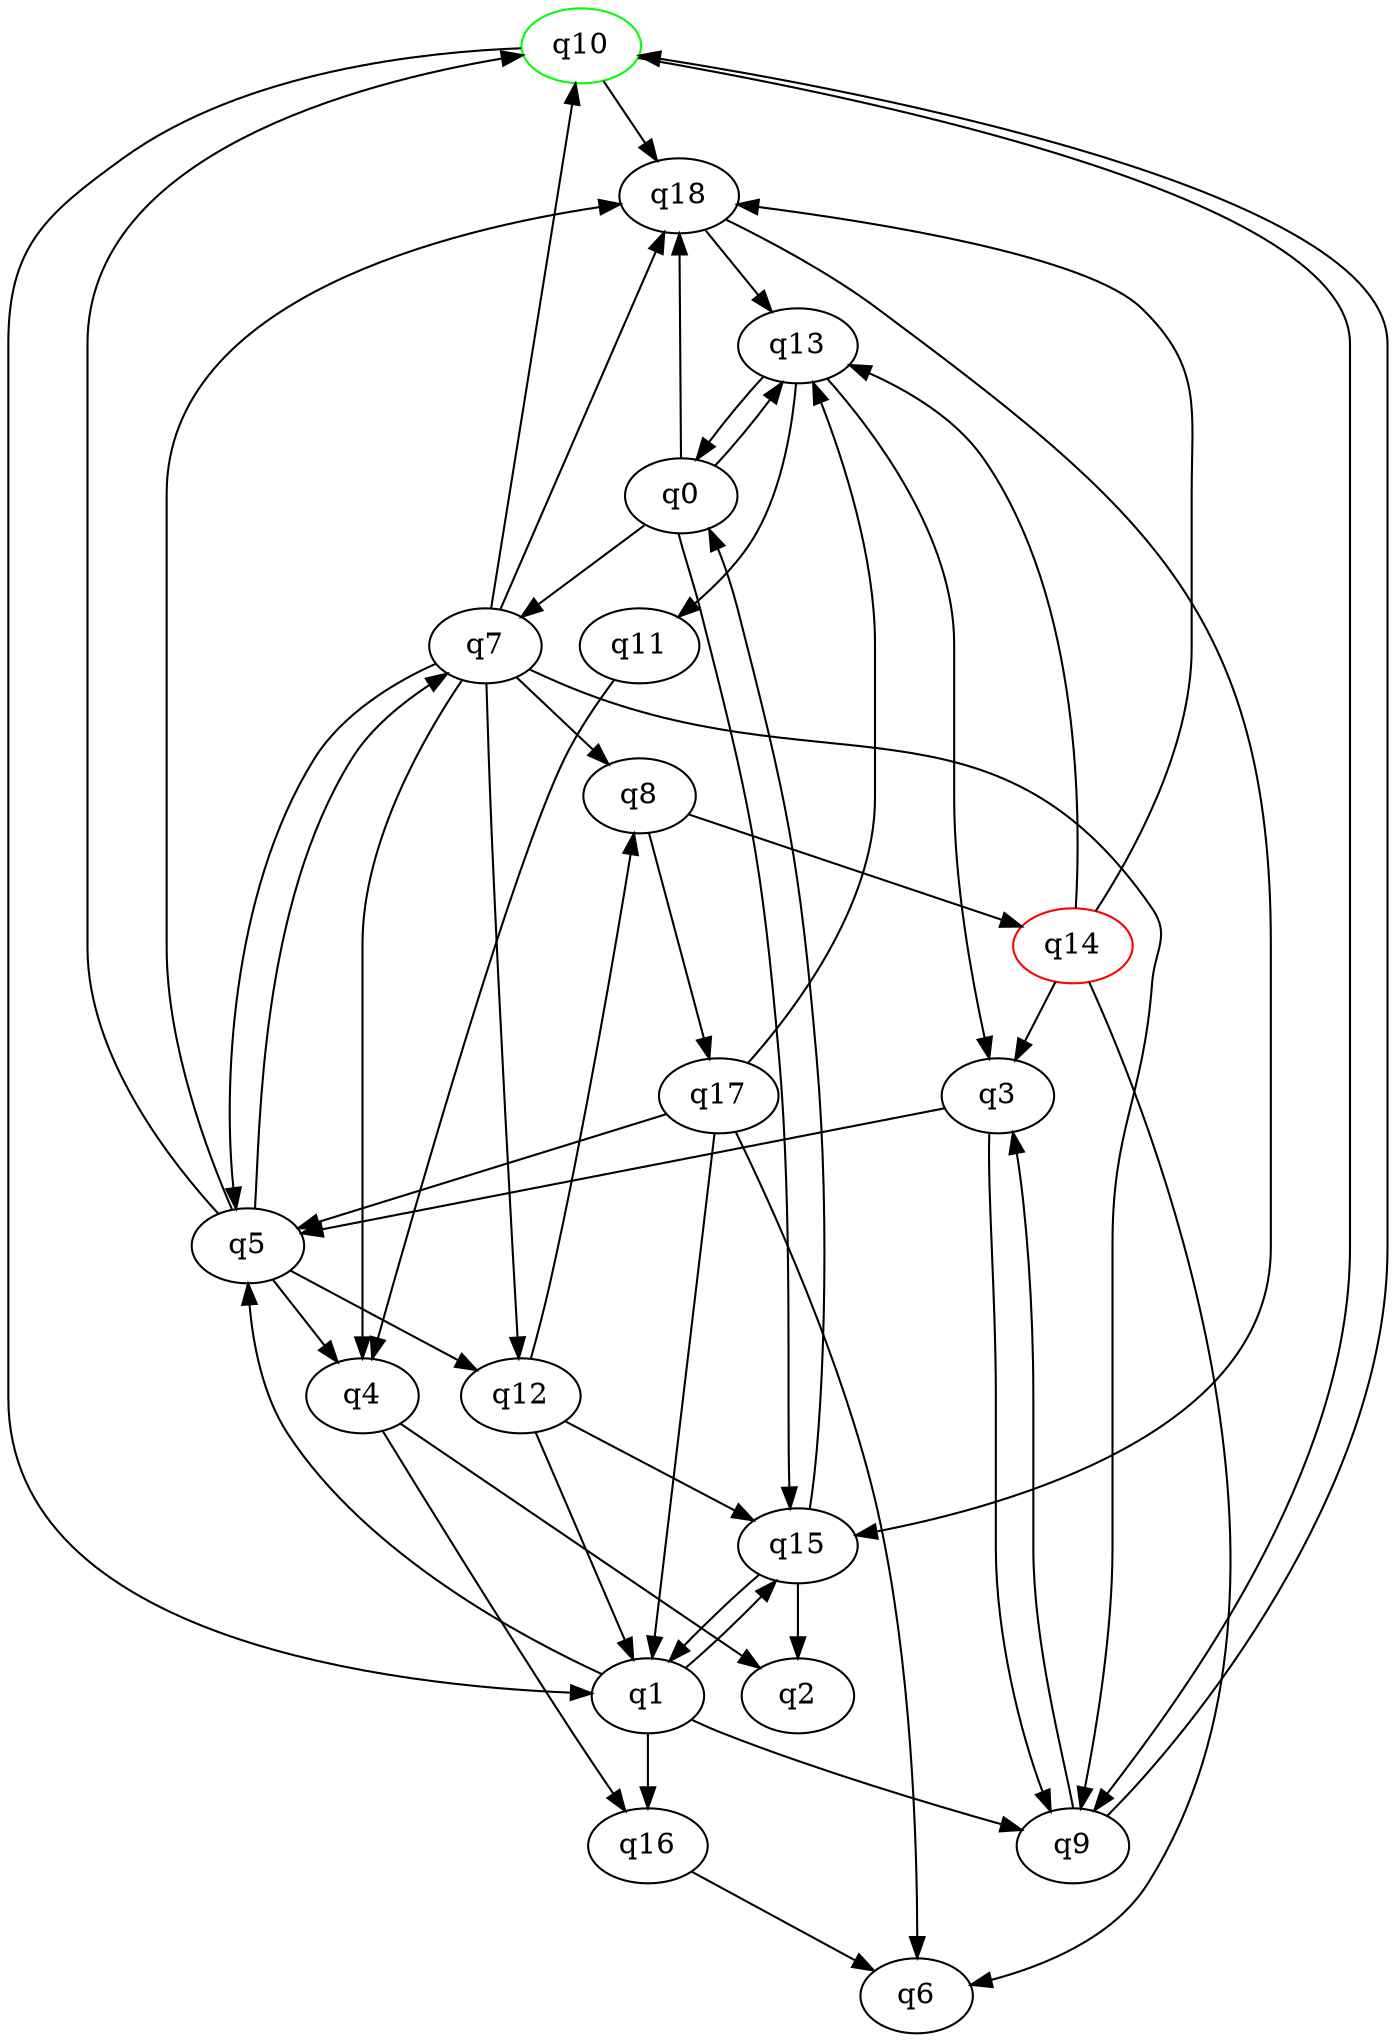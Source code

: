 digraph A{
q10 [initial=1,color=green];
q14 [final=1,color=red];
q0 -> q7;
q0 -> q13;
q0 -> q15;
q0 -> q18;
q1 -> q5;
q1 -> q9;
q1 -> q15;
q1 -> q16;
q3 -> q5;
q3 -> q9;
q4 -> q2;
q4 -> q16;
q5 -> q4;
q5 -> q7;
q5 -> q10;
q5 -> q12;
q5 -> q18;
q7 -> q4;
q7 -> q5;
q7 -> q8;
q7 -> q9;
q7 -> q10;
q7 -> q12;
q7 -> q18;
q8 -> q14;
q8 -> q17;
q9 -> q3;
q9 -> q10;
q10 -> q1;
q10 -> q9;
q10 -> q18;
q11 -> q4;
q12 -> q1;
q12 -> q8;
q12 -> q15;
q13 -> q0;
q13 -> q3;
q13 -> q11;
q14 -> q3;
q14 -> q6;
q14 -> q13;
q14 -> q18;
q15 -> q0;
q15 -> q1;
q15 -> q2;
q16 -> q6;
q17 -> q1;
q17 -> q5;
q17 -> q6;
q17 -> q13;
q18 -> q13;
q18 -> q15;
}